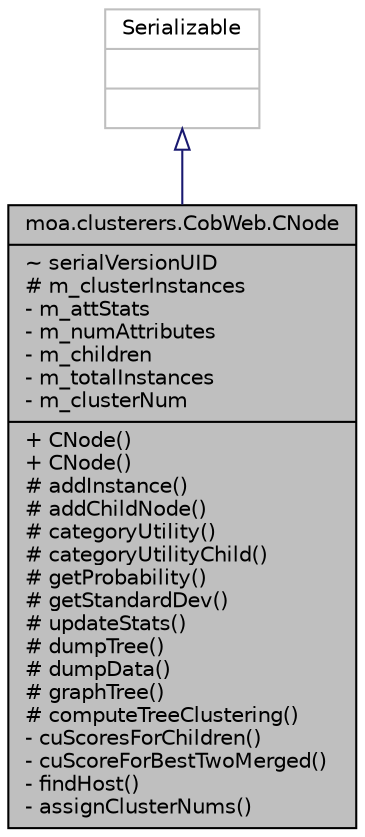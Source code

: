 digraph G
{
  edge [fontname="Helvetica",fontsize="10",labelfontname="Helvetica",labelfontsize="10"];
  node [fontname="Helvetica",fontsize="10",shape=record];
  Node1 [label="{moa.clusterers.CobWeb.CNode\n|~ serialVersionUID\l# m_clusterInstances\l- m_attStats\l- m_numAttributes\l- m_children\l- m_totalInstances\l- m_clusterNum\l|+ CNode()\l+ CNode()\l# addInstance()\l# addChildNode()\l# categoryUtility()\l# categoryUtilityChild()\l# getProbability()\l# getStandardDev()\l# updateStats()\l# dumpTree()\l# dumpData()\l# graphTree()\l# computeTreeClustering()\l- cuScoresForChildren()\l- cuScoreForBestTwoMerged()\l- findHost()\l- assignClusterNums()\l}",height=0.2,width=0.4,color="black", fillcolor="grey75", style="filled" fontcolor="black"];
  Node2 -> Node1 [dir=back,color="midnightblue",fontsize="10",style="solid",arrowtail="empty",fontname="Helvetica"];
  Node2 [label="{Serializable\n||}",height=0.2,width=0.4,color="grey75", fillcolor="white", style="filled"];
}

